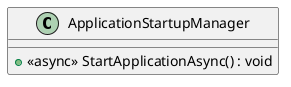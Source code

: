 @startuml
class ApplicationStartupManager {
    + <<async>> StartApplicationAsync() : void
}
@enduml
